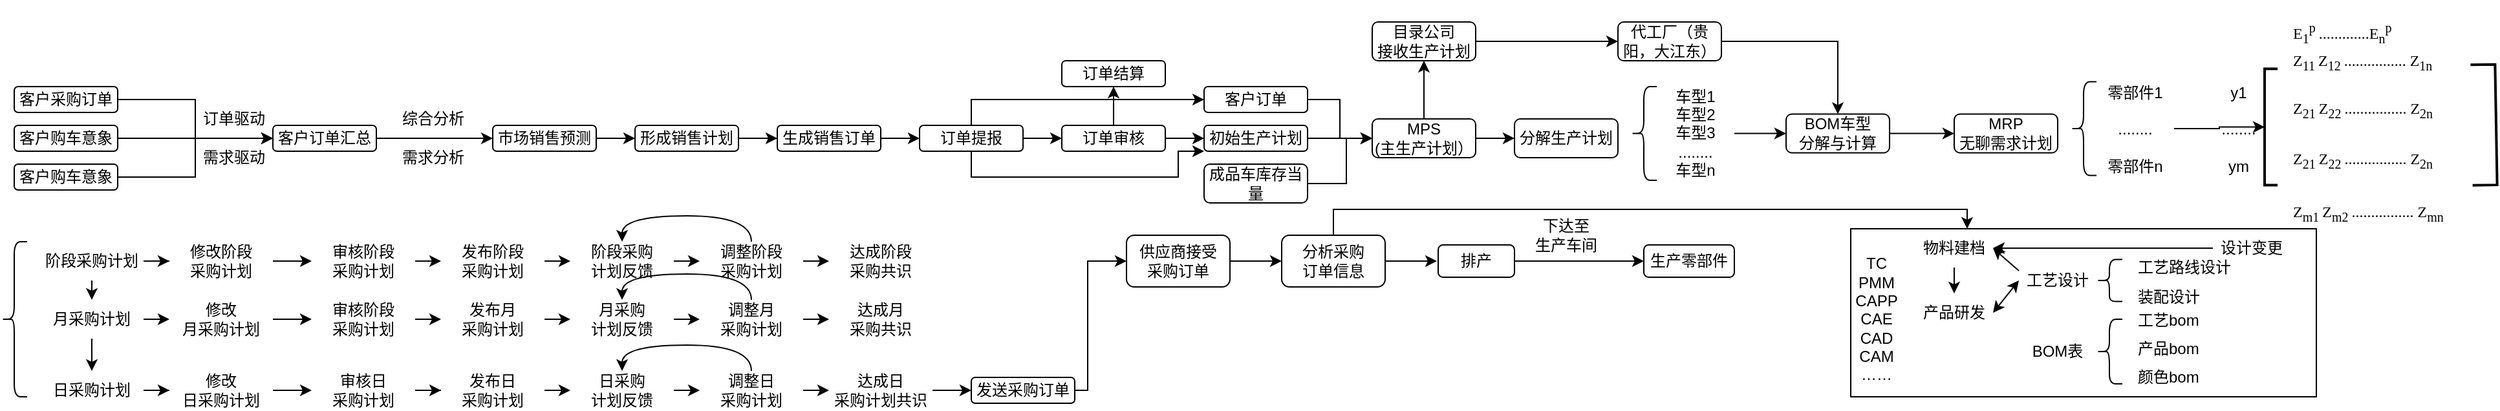 <mxfile version="20.8.3" type="github">
  <diagram id="C5RBs43oDa-KdzZeNtuy" name="Page-1">
    <mxGraphModel dx="898" dy="623" grid="1" gridSize="10" guides="1" tooltips="1" connect="1" arrows="1" fold="1" page="1" pageScale="1" pageWidth="827" pageHeight="1169" math="0" shadow="0">
      <root>
        <mxCell id="WIyWlLk6GJQsqaUBKTNV-0" />
        <mxCell id="WIyWlLk6GJQsqaUBKTNV-1" parent="WIyWlLk6GJQsqaUBKTNV-0" />
        <mxCell id="sxWZpPEsp6KU3jiY7LQL-4" style="edgeStyle=orthogonalEdgeStyle;rounded=0;orthogonalLoop=1;jettySize=auto;html=1;exitX=1;exitY=0.5;exitDx=0;exitDy=0;entryX=0;entryY=0.5;entryDx=0;entryDy=0;" parent="WIyWlLk6GJQsqaUBKTNV-1" source="WIyWlLk6GJQsqaUBKTNV-3" target="sxWZpPEsp6KU3jiY7LQL-2" edge="1">
          <mxGeometry relative="1" as="geometry" />
        </mxCell>
        <mxCell id="WIyWlLk6GJQsqaUBKTNV-3" value="客户采购订单" style="rounded=1;whiteSpace=wrap;html=1;fontSize=12;glass=0;strokeWidth=1;shadow=0;" parent="WIyWlLk6GJQsqaUBKTNV-1" vertex="1">
          <mxGeometry x="60" y="80" width="80" height="20" as="geometry" />
        </mxCell>
        <mxCell id="WIyWlLk6GJQsqaUBKTNV-4" value="Yes" style="rounded=0;html=1;jettySize=auto;orthogonalLoop=1;fontSize=11;endArrow=block;endFill=0;endSize=8;strokeWidth=1;shadow=0;labelBackgroundColor=none;edgeStyle=orthogonalEdgeStyle;" parent="WIyWlLk6GJQsqaUBKTNV-1" edge="1">
          <mxGeometry y="20" relative="1" as="geometry">
            <mxPoint as="offset" />
            <mxPoint x="220" y="250" as="sourcePoint" />
          </mxGeometry>
        </mxCell>
        <mxCell id="WIyWlLk6GJQsqaUBKTNV-5" value="No" style="edgeStyle=orthogonalEdgeStyle;rounded=0;html=1;jettySize=auto;orthogonalLoop=1;fontSize=11;endArrow=block;endFill=0;endSize=8;strokeWidth=1;shadow=0;labelBackgroundColor=none;" parent="WIyWlLk6GJQsqaUBKTNV-1" edge="1">
          <mxGeometry y="10" relative="1" as="geometry">
            <mxPoint as="offset" />
            <mxPoint x="270" y="210" as="sourcePoint" />
          </mxGeometry>
        </mxCell>
        <mxCell id="WIyWlLk6GJQsqaUBKTNV-8" value="No" style="rounded=0;html=1;jettySize=auto;orthogonalLoop=1;fontSize=11;endArrow=block;endFill=0;endSize=8;strokeWidth=1;shadow=0;labelBackgroundColor=none;edgeStyle=orthogonalEdgeStyle;" parent="WIyWlLk6GJQsqaUBKTNV-1" edge="1">
          <mxGeometry x="0.333" y="20" relative="1" as="geometry">
            <mxPoint as="offset" />
            <mxPoint x="220" y="370" as="sourcePoint" />
          </mxGeometry>
        </mxCell>
        <mxCell id="WIyWlLk6GJQsqaUBKTNV-9" value="Yes" style="edgeStyle=orthogonalEdgeStyle;rounded=0;html=1;jettySize=auto;orthogonalLoop=1;fontSize=11;endArrow=block;endFill=0;endSize=8;strokeWidth=1;shadow=0;labelBackgroundColor=none;" parent="WIyWlLk6GJQsqaUBKTNV-1" edge="1">
          <mxGeometry y="10" relative="1" as="geometry">
            <mxPoint as="offset" />
            <mxPoint x="320" y="330" as="targetPoint" />
          </mxGeometry>
        </mxCell>
        <mxCell id="sxWZpPEsp6KU3jiY7LQL-5" style="edgeStyle=orthogonalEdgeStyle;rounded=0;orthogonalLoop=1;jettySize=auto;html=1;exitX=1;exitY=0.5;exitDx=0;exitDy=0;entryX=1;entryY=1;entryDx=0;entryDy=0;" parent="WIyWlLk6GJQsqaUBKTNV-1" source="sxWZpPEsp6KU3jiY7LQL-0" target="sxWZpPEsp6KU3jiY7LQL-7" edge="1">
          <mxGeometry relative="1" as="geometry">
            <mxPoint x="230" y="120" as="targetPoint" />
            <Array as="points">
              <mxPoint x="200" y="120" />
              <mxPoint x="200" y="120" />
            </Array>
          </mxGeometry>
        </mxCell>
        <mxCell id="sxWZpPEsp6KU3jiY7LQL-0" value="客户购车意象" style="rounded=1;whiteSpace=wrap;html=1;fontSize=12;glass=0;strokeWidth=1;shadow=0;" parent="WIyWlLk6GJQsqaUBKTNV-1" vertex="1">
          <mxGeometry x="60" y="110" width="80" height="20" as="geometry" />
        </mxCell>
        <mxCell id="sxWZpPEsp6KU3jiY7LQL-6" style="edgeStyle=orthogonalEdgeStyle;rounded=0;orthogonalLoop=1;jettySize=auto;html=1;exitX=1;exitY=0.5;exitDx=0;exitDy=0;entryX=1;entryY=1;entryDx=0;entryDy=0;" parent="WIyWlLk6GJQsqaUBKTNV-1" source="sxWZpPEsp6KU3jiY7LQL-1" target="sxWZpPEsp6KU3jiY7LQL-7" edge="1">
          <mxGeometry relative="1" as="geometry">
            <mxPoint x="230" y="120" as="targetPoint" />
            <Array as="points">
              <mxPoint x="200" y="150" />
              <mxPoint x="200" y="120" />
            </Array>
          </mxGeometry>
        </mxCell>
        <mxCell id="sxWZpPEsp6KU3jiY7LQL-1" value="客户购车意象" style="rounded=1;whiteSpace=wrap;html=1;fontSize=12;glass=0;strokeWidth=1;shadow=0;" parent="WIyWlLk6GJQsqaUBKTNV-1" vertex="1">
          <mxGeometry x="60" y="140" width="80" height="20" as="geometry" />
        </mxCell>
        <mxCell id="sxWZpPEsp6KU3jiY7LQL-10" style="edgeStyle=orthogonalEdgeStyle;rounded=0;orthogonalLoop=1;jettySize=auto;html=1;exitX=1;exitY=0.5;exitDx=0;exitDy=0;entryX=0;entryY=0.5;entryDx=0;entryDy=0;" parent="WIyWlLk6GJQsqaUBKTNV-1" source="sxWZpPEsp6KU3jiY7LQL-2" target="sxWZpPEsp6KU3jiY7LQL-9" edge="1">
          <mxGeometry relative="1" as="geometry" />
        </mxCell>
        <mxCell id="sxWZpPEsp6KU3jiY7LQL-2" value="客户订单汇总" style="rounded=1;whiteSpace=wrap;html=1;fontSize=12;glass=0;strokeWidth=1;shadow=0;" parent="WIyWlLk6GJQsqaUBKTNV-1" vertex="1">
          <mxGeometry x="260" y="110" width="80" height="20" as="geometry" />
        </mxCell>
        <mxCell id="sxWZpPEsp6KU3jiY7LQL-7" value="订单驱动" style="text;html=1;strokeColor=none;fillColor=none;align=center;verticalAlign=middle;whiteSpace=wrap;rounded=0;" parent="WIyWlLk6GJQsqaUBKTNV-1" vertex="1">
          <mxGeometry x="200" y="90" width="60" height="30" as="geometry" />
        </mxCell>
        <mxCell id="sxWZpPEsp6KU3jiY7LQL-8" value="需求驱动" style="text;html=1;strokeColor=none;fillColor=none;align=center;verticalAlign=middle;whiteSpace=wrap;rounded=0;" parent="WIyWlLk6GJQsqaUBKTNV-1" vertex="1">
          <mxGeometry x="200" y="120" width="60" height="30" as="geometry" />
        </mxCell>
        <mxCell id="67DfNJz796cae_3MI913-1" value="" style="edgeStyle=orthogonalEdgeStyle;rounded=0;orthogonalLoop=1;jettySize=auto;html=1;entryX=0;entryY=0.5;entryDx=0;entryDy=0;" parent="WIyWlLk6GJQsqaUBKTNV-1" source="sxWZpPEsp6KU3jiY7LQL-9" target="67DfNJz796cae_3MI913-2" edge="1">
          <mxGeometry relative="1" as="geometry">
            <mxPoint x="550" y="120" as="targetPoint" />
          </mxGeometry>
        </mxCell>
        <mxCell id="sxWZpPEsp6KU3jiY7LQL-9" value="市场销售预测" style="rounded=1;whiteSpace=wrap;html=1;fontSize=12;glass=0;strokeWidth=1;shadow=0;" parent="WIyWlLk6GJQsqaUBKTNV-1" vertex="1">
          <mxGeometry x="430" y="110" width="80" height="20" as="geometry" />
        </mxCell>
        <mxCell id="sxWZpPEsp6KU3jiY7LQL-11" value="综合分析" style="text;html=1;strokeColor=none;fillColor=none;align=center;verticalAlign=middle;whiteSpace=wrap;rounded=0;" parent="WIyWlLk6GJQsqaUBKTNV-1" vertex="1">
          <mxGeometry x="354" y="90" width="60" height="30" as="geometry" />
        </mxCell>
        <mxCell id="sxWZpPEsp6KU3jiY7LQL-12" value="需求分析" style="text;html=1;strokeColor=none;fillColor=none;align=center;verticalAlign=middle;whiteSpace=wrap;rounded=0;" parent="WIyWlLk6GJQsqaUBKTNV-1" vertex="1">
          <mxGeometry x="354" y="120" width="60" height="30" as="geometry" />
        </mxCell>
        <mxCell id="67DfNJz796cae_3MI913-4" style="edgeStyle=orthogonalEdgeStyle;rounded=0;orthogonalLoop=1;jettySize=auto;html=1;exitX=1;exitY=0.5;exitDx=0;exitDy=0;entryX=0;entryY=0.5;entryDx=0;entryDy=0;" parent="WIyWlLk6GJQsqaUBKTNV-1" source="67DfNJz796cae_3MI913-2" target="67DfNJz796cae_3MI913-3" edge="1">
          <mxGeometry relative="1" as="geometry" />
        </mxCell>
        <mxCell id="67DfNJz796cae_3MI913-2" value="形成销售计划" style="rounded=1;whiteSpace=wrap;html=1;fontSize=12;glass=0;strokeWidth=1;shadow=0;" parent="WIyWlLk6GJQsqaUBKTNV-1" vertex="1">
          <mxGeometry x="540" y="110" width="80" height="20" as="geometry" />
        </mxCell>
        <mxCell id="67DfNJz796cae_3MI913-8" style="edgeStyle=orthogonalEdgeStyle;rounded=0;orthogonalLoop=1;jettySize=auto;html=1;exitX=1;exitY=0.5;exitDx=0;exitDy=0;entryX=0;entryY=0.5;entryDx=0;entryDy=0;" parent="WIyWlLk6GJQsqaUBKTNV-1" source="67DfNJz796cae_3MI913-3" target="67DfNJz796cae_3MI913-6" edge="1">
          <mxGeometry relative="1" as="geometry" />
        </mxCell>
        <mxCell id="67DfNJz796cae_3MI913-3" value="生成销售订单" style="rounded=1;whiteSpace=wrap;html=1;fontSize=12;glass=0;strokeWidth=1;shadow=0;" parent="WIyWlLk6GJQsqaUBKTNV-1" vertex="1">
          <mxGeometry x="650" y="110" width="80" height="20" as="geometry" />
        </mxCell>
        <mxCell id="67DfNJz796cae_3MI913-10" style="edgeStyle=orthogonalEdgeStyle;rounded=0;orthogonalLoop=1;jettySize=auto;html=1;exitX=1;exitY=0.5;exitDx=0;exitDy=0;entryX=0;entryY=0.5;entryDx=0;entryDy=0;" parent="WIyWlLk6GJQsqaUBKTNV-1" source="67DfNJz796cae_3MI913-6" target="67DfNJz796cae_3MI913-9" edge="1">
          <mxGeometry relative="1" as="geometry" />
        </mxCell>
        <mxCell id="67DfNJz796cae_3MI913-17" style="edgeStyle=orthogonalEdgeStyle;rounded=0;orthogonalLoop=1;jettySize=auto;html=1;exitX=0.5;exitY=0;exitDx=0;exitDy=0;entryX=0;entryY=0.5;entryDx=0;entryDy=0;" parent="WIyWlLk6GJQsqaUBKTNV-1" source="67DfNJz796cae_3MI913-6" target="67DfNJz796cae_3MI913-15" edge="1">
          <mxGeometry relative="1" as="geometry" />
        </mxCell>
        <mxCell id="67DfNJz796cae_3MI913-18" style="edgeStyle=orthogonalEdgeStyle;rounded=0;orthogonalLoop=1;jettySize=auto;html=1;exitX=0.5;exitY=1;exitDx=0;exitDy=0;entryX=0;entryY=1;entryDx=0;entryDy=0;" parent="WIyWlLk6GJQsqaUBKTNV-1" source="67DfNJz796cae_3MI913-6" target="67DfNJz796cae_3MI913-13" edge="1">
          <mxGeometry relative="1" as="geometry">
            <mxPoint x="970" y="130" as="targetPoint" />
            <Array as="points">
              <mxPoint x="800" y="150" />
              <mxPoint x="960" y="150" />
              <mxPoint x="960" y="130" />
            </Array>
          </mxGeometry>
        </mxCell>
        <mxCell id="67DfNJz796cae_3MI913-6" value="订单提报" style="rounded=1;whiteSpace=wrap;html=1;fontSize=12;glass=0;strokeWidth=1;shadow=0;" parent="WIyWlLk6GJQsqaUBKTNV-1" vertex="1">
          <mxGeometry x="760" y="110" width="80" height="20" as="geometry" />
        </mxCell>
        <mxCell id="67DfNJz796cae_3MI913-12" style="edgeStyle=orthogonalEdgeStyle;rounded=0;orthogonalLoop=1;jettySize=auto;html=1;exitX=0.5;exitY=0;exitDx=0;exitDy=0;entryX=0.5;entryY=1;entryDx=0;entryDy=0;" parent="WIyWlLk6GJQsqaUBKTNV-1" source="67DfNJz796cae_3MI913-9" target="67DfNJz796cae_3MI913-11" edge="1">
          <mxGeometry relative="1" as="geometry" />
        </mxCell>
        <mxCell id="67DfNJz796cae_3MI913-14" style="edgeStyle=orthogonalEdgeStyle;rounded=0;orthogonalLoop=1;jettySize=auto;html=1;exitX=1;exitY=0.5;exitDx=0;exitDy=0;entryX=0;entryY=0.5;entryDx=0;entryDy=0;" parent="WIyWlLk6GJQsqaUBKTNV-1" source="67DfNJz796cae_3MI913-9" target="67DfNJz796cae_3MI913-13" edge="1">
          <mxGeometry relative="1" as="geometry" />
        </mxCell>
        <mxCell id="67DfNJz796cae_3MI913-9" value="订单审核" style="rounded=1;whiteSpace=wrap;html=1;fontSize=12;glass=0;strokeWidth=1;shadow=0;" parent="WIyWlLk6GJQsqaUBKTNV-1" vertex="1">
          <mxGeometry x="870" y="110" width="80" height="20" as="geometry" />
        </mxCell>
        <mxCell id="67DfNJz796cae_3MI913-11" value="订单结算" style="rounded=1;whiteSpace=wrap;html=1;fontSize=12;glass=0;strokeWidth=1;shadow=0;" parent="WIyWlLk6GJQsqaUBKTNV-1" vertex="1">
          <mxGeometry x="870" y="60" width="80" height="20" as="geometry" />
        </mxCell>
        <mxCell id="67DfNJz796cae_3MI913-22" style="edgeStyle=orthogonalEdgeStyle;rounded=0;orthogonalLoop=1;jettySize=auto;html=1;exitX=1;exitY=0.5;exitDx=0;exitDy=0;" parent="WIyWlLk6GJQsqaUBKTNV-1" source="67DfNJz796cae_3MI913-13" edge="1">
          <mxGeometry relative="1" as="geometry">
            <mxPoint x="1110" y="120" as="targetPoint" />
          </mxGeometry>
        </mxCell>
        <mxCell id="67DfNJz796cae_3MI913-13" value="初始生产计划" style="rounded=1;whiteSpace=wrap;html=1;fontSize=12;glass=0;strokeWidth=1;shadow=0;" parent="WIyWlLk6GJQsqaUBKTNV-1" vertex="1">
          <mxGeometry x="980" y="110" width="80" height="20" as="geometry" />
        </mxCell>
        <mxCell id="67DfNJz796cae_3MI913-21" style="edgeStyle=orthogonalEdgeStyle;rounded=0;orthogonalLoop=1;jettySize=auto;html=1;exitX=1;exitY=0.5;exitDx=0;exitDy=0;entryX=0;entryY=0.5;entryDx=0;entryDy=0;" parent="WIyWlLk6GJQsqaUBKTNV-1" source="67DfNJz796cae_3MI913-15" target="67DfNJz796cae_3MI913-20" edge="1">
          <mxGeometry relative="1" as="geometry" />
        </mxCell>
        <mxCell id="67DfNJz796cae_3MI913-15" value="客户订单" style="rounded=1;whiteSpace=wrap;html=1;fontSize=12;glass=0;strokeWidth=1;shadow=0;" parent="WIyWlLk6GJQsqaUBKTNV-1" vertex="1">
          <mxGeometry x="980" y="80" width="80" height="20" as="geometry" />
        </mxCell>
        <mxCell id="67DfNJz796cae_3MI913-23" style="edgeStyle=orthogonalEdgeStyle;rounded=0;orthogonalLoop=1;jettySize=auto;html=1;exitX=1;exitY=0.5;exitDx=0;exitDy=0;" parent="WIyWlLk6GJQsqaUBKTNV-1" source="67DfNJz796cae_3MI913-16" edge="1">
          <mxGeometry relative="1" as="geometry">
            <mxPoint x="1110" y="120" as="targetPoint" />
            <Array as="points">
              <mxPoint x="1090" y="155" />
              <mxPoint x="1090" y="120" />
            </Array>
          </mxGeometry>
        </mxCell>
        <mxCell id="67DfNJz796cae_3MI913-16" value="成品车库存当量" style="rounded=1;whiteSpace=wrap;html=1;fontSize=12;glass=0;strokeWidth=1;shadow=0;" parent="WIyWlLk6GJQsqaUBKTNV-1" vertex="1">
          <mxGeometry x="980" y="140" width="80" height="30" as="geometry" />
        </mxCell>
        <mxCell id="67DfNJz796cae_3MI913-25" style="edgeStyle=orthogonalEdgeStyle;rounded=0;orthogonalLoop=1;jettySize=auto;html=1;exitX=0.5;exitY=0;exitDx=0;exitDy=0;entryX=0.5;entryY=1;entryDx=0;entryDy=0;" parent="WIyWlLk6GJQsqaUBKTNV-1" source="67DfNJz796cae_3MI913-20" target="67DfNJz796cae_3MI913-24" edge="1">
          <mxGeometry relative="1" as="geometry" />
        </mxCell>
        <mxCell id="67DfNJz796cae_3MI913-29" style="edgeStyle=orthogonalEdgeStyle;rounded=0;orthogonalLoop=1;jettySize=auto;html=1;exitX=1;exitY=0.5;exitDx=0;exitDy=0;entryX=0;entryY=0.5;entryDx=0;entryDy=0;" parent="WIyWlLk6GJQsqaUBKTNV-1" source="67DfNJz796cae_3MI913-20" target="67DfNJz796cae_3MI913-28" edge="1">
          <mxGeometry relative="1" as="geometry" />
        </mxCell>
        <mxCell id="67DfNJz796cae_3MI913-20" value="MPS&lt;br&gt;(主生产计划）" style="rounded=1;whiteSpace=wrap;html=1;fontSize=12;glass=0;strokeWidth=1;shadow=0;" parent="WIyWlLk6GJQsqaUBKTNV-1" vertex="1">
          <mxGeometry x="1110" y="105" width="80" height="30" as="geometry" />
        </mxCell>
        <mxCell id="67DfNJz796cae_3MI913-27" style="edgeStyle=orthogonalEdgeStyle;rounded=0;orthogonalLoop=1;jettySize=auto;html=1;exitX=1;exitY=0.5;exitDx=0;exitDy=0;entryX=0;entryY=0.5;entryDx=0;entryDy=0;" parent="WIyWlLk6GJQsqaUBKTNV-1" source="67DfNJz796cae_3MI913-24" target="67DfNJz796cae_3MI913-26" edge="1">
          <mxGeometry relative="1" as="geometry" />
        </mxCell>
        <mxCell id="67DfNJz796cae_3MI913-24" value="目录公司&lt;br&gt;接收生产计划" style="rounded=1;whiteSpace=wrap;html=1;fontSize=12;glass=0;strokeWidth=1;shadow=0;" parent="WIyWlLk6GJQsqaUBKTNV-1" vertex="1">
          <mxGeometry x="1110" y="30" width="80" height="30" as="geometry" />
        </mxCell>
        <mxCell id="67DfNJz796cae_3MI913-34" style="edgeStyle=orthogonalEdgeStyle;rounded=0;orthogonalLoop=1;jettySize=auto;html=1;exitX=1;exitY=0.5;exitDx=0;exitDy=0;entryX=0.5;entryY=0;entryDx=0;entryDy=0;" parent="WIyWlLk6GJQsqaUBKTNV-1" source="67DfNJz796cae_3MI913-26" target="67DfNJz796cae_3MI913-33" edge="1">
          <mxGeometry relative="1" as="geometry" />
        </mxCell>
        <mxCell id="67DfNJz796cae_3MI913-26" value="代工厂（贵阳，大江东）" style="rounded=1;whiteSpace=wrap;html=1;fontSize=12;glass=0;strokeWidth=1;shadow=0;" parent="WIyWlLk6GJQsqaUBKTNV-1" vertex="1">
          <mxGeometry x="1300" y="30" width="80" height="30" as="geometry" />
        </mxCell>
        <mxCell id="67DfNJz796cae_3MI913-28" value="分解生产计划" style="rounded=1;whiteSpace=wrap;html=1;fontSize=12;glass=0;strokeWidth=1;shadow=0;" parent="WIyWlLk6GJQsqaUBKTNV-1" vertex="1">
          <mxGeometry x="1220" y="105" width="80" height="30" as="geometry" />
        </mxCell>
        <mxCell id="67DfNJz796cae_3MI913-31" value="" style="shape=curlyBracket;whiteSpace=wrap;html=1;rounded=1;labelPosition=left;verticalLabelPosition=middle;align=right;verticalAlign=middle;size=0.5;" parent="WIyWlLk6GJQsqaUBKTNV-1" vertex="1">
          <mxGeometry x="1310" y="80" width="20" height="72.5" as="geometry" />
        </mxCell>
        <mxCell id="67DfNJz796cae_3MI913-37" style="edgeStyle=orthogonalEdgeStyle;rounded=0;orthogonalLoop=1;jettySize=auto;html=1;exitX=1;exitY=0.5;exitDx=0;exitDy=0;entryX=0;entryY=0.5;entryDx=0;entryDy=0;" parent="WIyWlLk6GJQsqaUBKTNV-1" source="67DfNJz796cae_3MI913-32" target="67DfNJz796cae_3MI913-33" edge="1">
          <mxGeometry relative="1" as="geometry" />
        </mxCell>
        <mxCell id="67DfNJz796cae_3MI913-32" value="车型1&lt;br&gt;车型2&lt;br&gt;车型3&lt;br&gt;........&lt;br&gt;车型n" style="text;html=1;strokeColor=none;fillColor=none;align=center;verticalAlign=middle;whiteSpace=wrap;rounded=0;" parent="WIyWlLk6GJQsqaUBKTNV-1" vertex="1">
          <mxGeometry x="1330" y="76.25" width="60" height="80" as="geometry" />
        </mxCell>
        <mxCell id="67DfNJz796cae_3MI913-40" style="edgeStyle=orthogonalEdgeStyle;rounded=0;orthogonalLoop=1;jettySize=auto;html=1;exitX=1;exitY=0.5;exitDx=0;exitDy=0;entryX=0;entryY=0.5;entryDx=0;entryDy=0;" parent="WIyWlLk6GJQsqaUBKTNV-1" source="67DfNJz796cae_3MI913-33" target="67DfNJz796cae_3MI913-39" edge="1">
          <mxGeometry relative="1" as="geometry" />
        </mxCell>
        <mxCell id="67DfNJz796cae_3MI913-33" value="BOM车型&lt;br&gt;分解与计算" style="rounded=1;whiteSpace=wrap;html=1;fontSize=12;glass=0;strokeWidth=1;shadow=0;" parent="WIyWlLk6GJQsqaUBKTNV-1" vertex="1">
          <mxGeometry x="1430" y="101.25" width="80" height="30" as="geometry" />
        </mxCell>
        <mxCell id="67DfNJz796cae_3MI913-39" value="MRP&lt;br&gt;无聊需求计划" style="rounded=1;whiteSpace=wrap;html=1;fontSize=12;glass=0;strokeWidth=1;shadow=0;" parent="WIyWlLk6GJQsqaUBKTNV-1" vertex="1">
          <mxGeometry x="1560" y="101.25" width="80" height="30" as="geometry" />
        </mxCell>
        <mxCell id="67DfNJz796cae_3MI913-41" value="" style="shape=curlyBracket;whiteSpace=wrap;html=1;rounded=1;labelPosition=left;verticalLabelPosition=middle;align=right;verticalAlign=middle;size=0.5;" parent="WIyWlLk6GJQsqaUBKTNV-1" vertex="1">
          <mxGeometry x="1650" y="76.25" width="20" height="72.5" as="geometry" />
        </mxCell>
        <mxCell id="67DfNJz796cae_3MI913-44" style="edgeStyle=orthogonalEdgeStyle;rounded=0;orthogonalLoop=1;jettySize=auto;html=1;exitX=1;exitY=0.5;exitDx=0;exitDy=0;entryX=0;entryY=0.5;entryDx=0;entryDy=0;entryPerimeter=0;" parent="WIyWlLk6GJQsqaUBKTNV-1" source="67DfNJz796cae_3MI913-42" target="67DfNJz796cae_3MI913-43" edge="1">
          <mxGeometry relative="1" as="geometry" />
        </mxCell>
        <mxCell id="67DfNJz796cae_3MI913-42" value="零部件1&lt;br&gt;&lt;br&gt;........&lt;br&gt;&lt;br&gt;零部件n" style="text;html=1;strokeColor=none;fillColor=none;align=center;verticalAlign=middle;whiteSpace=wrap;rounded=0;" parent="WIyWlLk6GJQsqaUBKTNV-1" vertex="1">
          <mxGeometry x="1670" y="72.5" width="60" height="80" as="geometry" />
        </mxCell>
        <mxCell id="67DfNJz796cae_3MI913-43" value="" style="strokeWidth=2;html=1;shape=mxgraph.flowchart.annotation_1;align=left;pointerEvents=1;" parent="WIyWlLk6GJQsqaUBKTNV-1" vertex="1">
          <mxGeometry x="1800" y="66.25" width="10" height="90" as="geometry" />
        </mxCell>
        <mxCell id="67DfNJz796cae_3MI913-45" value="y1&lt;br&gt;&lt;br&gt;........&lt;br&gt;&lt;br&gt;ym" style="text;html=1;strokeColor=none;fillColor=none;align=center;verticalAlign=middle;whiteSpace=wrap;rounded=0;" parent="WIyWlLk6GJQsqaUBKTNV-1" vertex="1">
          <mxGeometry x="1750" y="72.5" width="60" height="80" as="geometry" />
        </mxCell>
        <mxCell id="67DfNJz796cae_3MI913-46" value="&lt;p style=&quot;margin: 0cm; font-family: DengXian;&quot; class=&quot;MsoNormal&quot;&gt;&lt;font style=&quot;font-size: 12px;&quot;&gt;&lt;span style=&quot;&quot; lang=&quot;EN-US&quot;&gt;E&lt;sub&gt;1&lt;/sub&gt;&lt;/span&gt;&lt;span style=&quot;&quot; lang=&quot;EN-US&quot;&gt;&lt;sup&gt;p &lt;/sup&gt;.............E&lt;sub&gt;n&lt;/sub&gt;&lt;sup&gt;p&lt;/sup&gt;&lt;/span&gt;&lt;/font&gt;&lt;span style=&quot;font-size: 12pt; font-size: 12pt;&quot; lang=&quot;EN-US&quot;&gt;&lt;/span&gt;&lt;/p&gt;" style="text;html=1;strokeColor=none;fillColor=none;align=left;verticalAlign=middle;whiteSpace=wrap;rounded=0;" parent="WIyWlLk6GJQsqaUBKTNV-1" vertex="1">
          <mxGeometry x="1820" y="13" width="90" height="50" as="geometry" />
        </mxCell>
        <mxCell id="67DfNJz796cae_3MI913-47" value="&lt;p style=&quot;margin: 0cm; font-family: DengXian;&quot; class=&quot;MsoNormal&quot;&gt;&lt;font style=&quot;font-size: 12px;&quot;&gt;&lt;span style=&quot;&quot; lang=&quot;EN-US&quot;&gt;Z&lt;sub&gt;11&lt;/sub&gt;&lt;/span&gt;&lt;span style=&quot;&quot; lang=&quot;EN-US&quot;&gt;&lt;sup&gt;&amp;nbsp;&lt;/sup&gt;&lt;/span&gt;&lt;/font&gt;&lt;span style=&quot;background-color: initial;&quot;&gt;Z&lt;sub&gt;12 &lt;/sub&gt;................ Z&lt;sub&gt;1n&lt;/sub&gt;&lt;/span&gt;&lt;/p&gt;&lt;p style=&quot;margin: 0cm; font-family: DengXian;&quot; class=&quot;MsoNormal&quot;&gt;&lt;span style=&quot;background-color: initial;&quot;&gt;&lt;sub&gt;&lt;br&gt;&lt;/sub&gt;&lt;/span&gt;&lt;/p&gt;&lt;p style=&quot;margin: 0cm; font-family: DengXian;&quot; class=&quot;MsoNormal&quot;&gt;&lt;font style=&quot;border-color: var(--border-color);&quot;&gt;&lt;span style=&quot;border-color: var(--border-color);&quot; lang=&quot;EN-US&quot;&gt;Z&lt;sub style=&quot;border-color: var(--border-color);&quot;&gt;21&lt;/sub&gt;&lt;/span&gt;&lt;span style=&quot;border-color: var(--border-color);&quot; lang=&quot;EN-US&quot;&gt;&lt;sup style=&quot;border-color: var(--border-color);&quot;&gt;&amp;nbsp;&lt;/sup&gt;&lt;/span&gt;&lt;/font&gt;&lt;span style=&quot;border-color: var(--border-color); background-color: initial;&quot;&gt;Z&lt;sub style=&quot;border-color: var(--border-color);&quot;&gt;22&amp;nbsp;&lt;/sub&gt;................ Z&lt;sub style=&quot;border-color: var(--border-color);&quot;&gt;2n&lt;/sub&gt;&lt;/span&gt;&lt;/p&gt;&lt;p style=&quot;margin: 0cm; font-family: DengXian;&quot; class=&quot;MsoNormal&quot;&gt;&lt;span style=&quot;border-color: var(--border-color); background-color: initial;&quot;&gt;&lt;sub style=&quot;border-color: var(--border-color);&quot;&gt;&lt;br&gt;&lt;/sub&gt;&lt;/span&gt;&lt;/p&gt;&lt;p style=&quot;margin: 0cm; font-family: DengXian;&quot; class=&quot;MsoNormal&quot;&gt;&lt;span style=&quot;border-color: var(--border-color); background-color: initial;&quot;&gt;&lt;sub style=&quot;border-color: var(--border-color);&quot;&gt;&lt;font style=&quot;border-color: var(--border-color); font-size: 12px;&quot;&gt;&lt;span style=&quot;border-color: var(--border-color);&quot; lang=&quot;EN-US&quot;&gt;Z&lt;sub style=&quot;border-color: var(--border-color);&quot;&gt;21&lt;/sub&gt;&lt;/span&gt;&lt;span style=&quot;border-color: var(--border-color);&quot; lang=&quot;EN-US&quot;&gt;&lt;sup style=&quot;border-color: var(--border-color);&quot;&gt;&amp;nbsp;&lt;/sup&gt;&lt;/span&gt;&lt;/font&gt;&lt;span style=&quot;border-color: var(--border-color); font-size: 12px; background-color: initial;&quot;&gt;Z&lt;sub style=&quot;border-color: var(--border-color);&quot;&gt;22&amp;nbsp;&lt;/sub&gt;................ Z&lt;sub style=&quot;border-color: var(--border-color);&quot;&gt;2n&lt;/sub&gt;&lt;/span&gt;&lt;br&gt;&lt;/sub&gt;&lt;/span&gt;&lt;/p&gt;&lt;p style=&quot;margin: 0cm; font-family: DengXian;&quot; class=&quot;MsoNormal&quot;&gt;&lt;span style=&quot;border-color: var(--border-color); background-color: initial;&quot;&gt;&lt;sub style=&quot;border-color: var(--border-color);&quot;&gt;&lt;span style=&quot;border-color: var(--border-color); font-size: 12px; background-color: initial;&quot;&gt;&lt;sub style=&quot;border-color: var(--border-color);&quot;&gt;&lt;br&gt;&lt;/sub&gt;&lt;/span&gt;&lt;/sub&gt;&lt;/span&gt;&lt;/p&gt;&lt;p style=&quot;margin: 0cm; font-family: DengXian;&quot; class=&quot;MsoNormal&quot;&gt;&lt;span style=&quot;border-color: var(--border-color); background-color: initial;&quot;&gt;&lt;span style=&quot;border-color: var(--border-color);&quot;&gt;&lt;span style=&quot;border-color: var(--border-color); font-size: 12px; background-color: initial;&quot;&gt;&lt;span style=&quot;border-color: var(--border-color);&quot;&gt;&lt;/span&gt;&lt;/span&gt;&lt;/span&gt;&lt;/span&gt;&lt;/p&gt;&lt;p style=&quot;border-color: var(--border-color); margin: 0cm; font-family: DengXian;&quot; class=&quot;MsoNormal&quot;&gt;&lt;span style=&quot;border-color: var(--border-color); background-color: initial;&quot;&gt;&lt;sub style=&quot;border-color: var(--border-color);&quot;&gt;&lt;font style=&quot;border-color: var(--border-color); font-size: 12px;&quot;&gt;&lt;span style=&quot;border-color: var(--border-color);&quot; lang=&quot;EN-US&quot;&gt;Z&lt;sub style=&quot;border-color: var(--border-color);&quot;&gt;m1&lt;/sub&gt;&lt;/span&gt;&lt;span style=&quot;border-color: var(--border-color);&quot; lang=&quot;EN-US&quot;&gt;&lt;sup style=&quot;border-color: var(--border-color);&quot;&gt;&amp;nbsp;&lt;/sup&gt;&lt;/span&gt;&lt;/font&gt;&lt;span style=&quot;border-color: var(--border-color); font-size: 12px; background-color: initial;&quot;&gt;Z&lt;sub style=&quot;border-color: var(--border-color);&quot;&gt;m2&amp;nbsp;&lt;/sub&gt;................ Z&lt;sub style=&quot;border-color: var(--border-color);&quot;&gt;mn&lt;/sub&gt;&lt;/span&gt;&lt;/sub&gt;&lt;/span&gt;&lt;/p&gt;" style="text;html=1;strokeColor=none;fillColor=none;align=left;verticalAlign=middle;whiteSpace=wrap;rounded=0;" parent="WIyWlLk6GJQsqaUBKTNV-1" vertex="1">
          <mxGeometry x="1820" y="76.25" width="150" height="83.75" as="geometry" />
        </mxCell>
        <mxCell id="njYk10X9vC9XWmvO97f1-0" value="" style="strokeWidth=2;html=1;shape=mxgraph.flowchart.annotation_1;align=left;pointerEvents=1;rotation=-181;" parent="WIyWlLk6GJQsqaUBKTNV-1" vertex="1">
          <mxGeometry x="1960" y="63" width="19" height="93.25" as="geometry" />
        </mxCell>
        <mxCell id="njYk10X9vC9XWmvO97f1-2" value="" style="shape=curlyBracket;whiteSpace=wrap;html=1;rounded=1;labelPosition=left;verticalLabelPosition=middle;align=right;verticalAlign=middle;" parent="WIyWlLk6GJQsqaUBKTNV-1" vertex="1">
          <mxGeometry x="50" y="200" width="20" height="120" as="geometry" />
        </mxCell>
        <mxCell id="w2PkJwAq_LyLqTt0G6Ef-6" style="edgeStyle=orthogonalEdgeStyle;rounded=0;orthogonalLoop=1;jettySize=auto;html=1;exitX=0.5;exitY=1;exitDx=0;exitDy=0;entryX=0.5;entryY=0;entryDx=0;entryDy=0;" parent="WIyWlLk6GJQsqaUBKTNV-1" source="w2PkJwAq_LyLqTt0G6Ef-0" target="w2PkJwAq_LyLqTt0G6Ef-1" edge="1">
          <mxGeometry relative="1" as="geometry" />
        </mxCell>
        <mxCell id="w2PkJwAq_LyLqTt0G6Ef-20" style="edgeStyle=orthogonalEdgeStyle;rounded=0;orthogonalLoop=1;jettySize=auto;html=1;exitX=1;exitY=0.5;exitDx=0;exitDy=0;" parent="WIyWlLk6GJQsqaUBKTNV-1" source="w2PkJwAq_LyLqTt0G6Ef-0" target="w2PkJwAq_LyLqTt0G6Ef-3" edge="1">
          <mxGeometry relative="1" as="geometry" />
        </mxCell>
        <mxCell id="w2PkJwAq_LyLqTt0G6Ef-0" value="阶段采购计划" style="text;html=1;strokeColor=none;fillColor=none;align=center;verticalAlign=middle;whiteSpace=wrap;rounded=0;" parent="WIyWlLk6GJQsqaUBKTNV-1" vertex="1">
          <mxGeometry x="80" y="200" width="80" height="30" as="geometry" />
        </mxCell>
        <mxCell id="w2PkJwAq_LyLqTt0G6Ef-7" style="edgeStyle=orthogonalEdgeStyle;rounded=0;orthogonalLoop=1;jettySize=auto;html=1;exitX=0.5;exitY=1;exitDx=0;exitDy=0;" parent="WIyWlLk6GJQsqaUBKTNV-1" source="w2PkJwAq_LyLqTt0G6Ef-1" target="w2PkJwAq_LyLqTt0G6Ef-2" edge="1">
          <mxGeometry relative="1" as="geometry" />
        </mxCell>
        <mxCell id="w2PkJwAq_LyLqTt0G6Ef-32" style="edgeStyle=orthogonalEdgeStyle;rounded=0;orthogonalLoop=1;jettySize=auto;html=1;exitX=1;exitY=0.5;exitDx=0;exitDy=0;entryX=0;entryY=0.5;entryDx=0;entryDy=0;strokeColor=default;" parent="WIyWlLk6GJQsqaUBKTNV-1" source="w2PkJwAq_LyLqTt0G6Ef-1" target="w2PkJwAq_LyLqTt0G6Ef-4" edge="1">
          <mxGeometry relative="1" as="geometry" />
        </mxCell>
        <mxCell id="w2PkJwAq_LyLqTt0G6Ef-1" value="月采购计划" style="text;html=1;strokeColor=none;fillColor=none;align=center;verticalAlign=middle;whiteSpace=wrap;rounded=0;" parent="WIyWlLk6GJQsqaUBKTNV-1" vertex="1">
          <mxGeometry x="80" y="245" width="80" height="30" as="geometry" />
        </mxCell>
        <mxCell id="w2PkJwAq_LyLqTt0G6Ef-28" style="edgeStyle=orthogonalEdgeStyle;orthogonalLoop=1;jettySize=auto;html=1;exitX=1;exitY=0.5;exitDx=0;exitDy=0;strokeColor=default;rounded=0;" parent="WIyWlLk6GJQsqaUBKTNV-1" source="w2PkJwAq_LyLqTt0G6Ef-2" target="w2PkJwAq_LyLqTt0G6Ef-5" edge="1">
          <mxGeometry relative="1" as="geometry" />
        </mxCell>
        <mxCell id="w2PkJwAq_LyLqTt0G6Ef-2" value="日采购计划" style="text;html=1;strokeColor=none;fillColor=none;align=center;verticalAlign=middle;whiteSpace=wrap;rounded=0;" parent="WIyWlLk6GJQsqaUBKTNV-1" vertex="1">
          <mxGeometry x="80" y="300" width="80" height="30" as="geometry" />
        </mxCell>
        <mxCell id="w2PkJwAq_LyLqTt0G6Ef-21" style="edgeStyle=orthogonalEdgeStyle;rounded=0;orthogonalLoop=1;jettySize=auto;html=1;exitX=1;exitY=0.5;exitDx=0;exitDy=0;" parent="WIyWlLk6GJQsqaUBKTNV-1" source="w2PkJwAq_LyLqTt0G6Ef-3" target="w2PkJwAq_LyLqTt0G6Ef-8" edge="1">
          <mxGeometry relative="1" as="geometry" />
        </mxCell>
        <mxCell id="w2PkJwAq_LyLqTt0G6Ef-3" value="修改阶段&lt;br&gt;采购计划" style="text;html=1;strokeColor=none;fillColor=none;align=center;verticalAlign=middle;whiteSpace=wrap;rounded=0;" parent="WIyWlLk6GJQsqaUBKTNV-1" vertex="1">
          <mxGeometry x="180" y="200" width="80" height="30" as="geometry" />
        </mxCell>
        <mxCell id="w2PkJwAq_LyLqTt0G6Ef-33" style="edgeStyle=orthogonalEdgeStyle;rounded=0;orthogonalLoop=1;jettySize=auto;html=1;exitX=1;exitY=0.5;exitDx=0;exitDy=0;strokeColor=default;" parent="WIyWlLk6GJQsqaUBKTNV-1" source="w2PkJwAq_LyLqTt0G6Ef-4" target="w2PkJwAq_LyLqTt0G6Ef-9" edge="1">
          <mxGeometry relative="1" as="geometry" />
        </mxCell>
        <mxCell id="w2PkJwAq_LyLqTt0G6Ef-4" value="修改&lt;br&gt;月采购计划" style="text;html=1;strokeColor=none;fillColor=none;align=center;verticalAlign=middle;whiteSpace=wrap;rounded=0;" parent="WIyWlLk6GJQsqaUBKTNV-1" vertex="1">
          <mxGeometry x="180" y="245" width="80" height="30" as="geometry" />
        </mxCell>
        <mxCell id="w2PkJwAq_LyLqTt0G6Ef-29" style="edgeStyle=orthogonalEdgeStyle;rounded=0;orthogonalLoop=1;jettySize=auto;html=1;exitX=1;exitY=0.5;exitDx=0;exitDy=0;strokeColor=default;" parent="WIyWlLk6GJQsqaUBKTNV-1" source="w2PkJwAq_LyLqTt0G6Ef-5" target="w2PkJwAq_LyLqTt0G6Ef-10" edge="1">
          <mxGeometry relative="1" as="geometry" />
        </mxCell>
        <mxCell id="w2PkJwAq_LyLqTt0G6Ef-5" value="修改&lt;br&gt;日采购计划" style="text;html=1;strokeColor=none;fillColor=none;align=center;verticalAlign=middle;whiteSpace=wrap;rounded=0;" parent="WIyWlLk6GJQsqaUBKTNV-1" vertex="1">
          <mxGeometry x="180" y="300" width="80" height="30" as="geometry" />
        </mxCell>
        <mxCell id="w2PkJwAq_LyLqTt0G6Ef-22" style="edgeStyle=orthogonalEdgeStyle;rounded=0;orthogonalLoop=1;jettySize=auto;html=1;exitX=1;exitY=0.5;exitDx=0;exitDy=0;entryX=0;entryY=0.5;entryDx=0;entryDy=0;" parent="WIyWlLk6GJQsqaUBKTNV-1" source="w2PkJwAq_LyLqTt0G6Ef-8" target="w2PkJwAq_LyLqTt0G6Ef-11" edge="1">
          <mxGeometry relative="1" as="geometry" />
        </mxCell>
        <mxCell id="w2PkJwAq_LyLqTt0G6Ef-8" value="审核阶段&lt;br&gt;采购计划" style="text;html=1;strokeColor=none;fillColor=none;align=center;verticalAlign=middle;whiteSpace=wrap;rounded=0;" parent="WIyWlLk6GJQsqaUBKTNV-1" vertex="1">
          <mxGeometry x="290" y="200" width="80" height="30" as="geometry" />
        </mxCell>
        <mxCell id="w2PkJwAq_LyLqTt0G6Ef-34" style="edgeStyle=orthogonalEdgeStyle;rounded=0;orthogonalLoop=1;jettySize=auto;html=1;exitX=1;exitY=0.5;exitDx=0;exitDy=0;entryX=0;entryY=0.5;entryDx=0;entryDy=0;strokeColor=default;" parent="WIyWlLk6GJQsqaUBKTNV-1" source="w2PkJwAq_LyLqTt0G6Ef-9" target="w2PkJwAq_LyLqTt0G6Ef-12" edge="1">
          <mxGeometry relative="1" as="geometry" />
        </mxCell>
        <mxCell id="w2PkJwAq_LyLqTt0G6Ef-9" value="审核阶段&lt;br&gt;采购计划" style="text;html=1;strokeColor=none;fillColor=none;align=center;verticalAlign=middle;whiteSpace=wrap;rounded=0;" parent="WIyWlLk6GJQsqaUBKTNV-1" vertex="1">
          <mxGeometry x="290" y="245" width="80" height="30" as="geometry" />
        </mxCell>
        <mxCell id="w2PkJwAq_LyLqTt0G6Ef-30" style="edgeStyle=orthogonalEdgeStyle;rounded=0;orthogonalLoop=1;jettySize=auto;html=1;exitX=1;exitY=0.5;exitDx=0;exitDy=0;strokeColor=default;" parent="WIyWlLk6GJQsqaUBKTNV-1" source="w2PkJwAq_LyLqTt0G6Ef-10" target="w2PkJwAq_LyLqTt0G6Ef-13" edge="1">
          <mxGeometry relative="1" as="geometry" />
        </mxCell>
        <mxCell id="w2PkJwAq_LyLqTt0G6Ef-10" value="审核日&lt;br&gt;采购计划" style="text;html=1;strokeColor=none;fillColor=none;align=center;verticalAlign=middle;whiteSpace=wrap;rounded=0;" parent="WIyWlLk6GJQsqaUBKTNV-1" vertex="1">
          <mxGeometry x="290" y="300" width="80" height="30" as="geometry" />
        </mxCell>
        <mxCell id="w2PkJwAq_LyLqTt0G6Ef-23" style="edgeStyle=orthogonalEdgeStyle;rounded=0;orthogonalLoop=1;jettySize=auto;html=1;exitX=1;exitY=0.5;exitDx=0;exitDy=0;entryX=0;entryY=0.5;entryDx=0;entryDy=0;" parent="WIyWlLk6GJQsqaUBKTNV-1" source="w2PkJwAq_LyLqTt0G6Ef-11" target="w2PkJwAq_LyLqTt0G6Ef-14" edge="1">
          <mxGeometry relative="1" as="geometry" />
        </mxCell>
        <mxCell id="w2PkJwAq_LyLqTt0G6Ef-11" value="发布阶段&lt;br&gt;采购计划" style="text;html=1;strokeColor=none;fillColor=none;align=center;verticalAlign=middle;whiteSpace=wrap;rounded=0;" parent="WIyWlLk6GJQsqaUBKTNV-1" vertex="1">
          <mxGeometry x="390" y="200" width="80" height="30" as="geometry" />
        </mxCell>
        <mxCell id="w2PkJwAq_LyLqTt0G6Ef-35" style="edgeStyle=orthogonalEdgeStyle;rounded=0;orthogonalLoop=1;jettySize=auto;html=1;exitX=1;exitY=0.5;exitDx=0;exitDy=0;entryX=0;entryY=0.5;entryDx=0;entryDy=0;strokeColor=default;" parent="WIyWlLk6GJQsqaUBKTNV-1" source="w2PkJwAq_LyLqTt0G6Ef-12" target="w2PkJwAq_LyLqTt0G6Ef-15" edge="1">
          <mxGeometry relative="1" as="geometry" />
        </mxCell>
        <mxCell id="w2PkJwAq_LyLqTt0G6Ef-12" value="发布月&lt;br&gt;采购计划" style="text;html=1;strokeColor=none;fillColor=none;align=center;verticalAlign=middle;whiteSpace=wrap;rounded=0;" parent="WIyWlLk6GJQsqaUBKTNV-1" vertex="1">
          <mxGeometry x="390" y="245" width="80" height="30" as="geometry" />
        </mxCell>
        <mxCell id="w2PkJwAq_LyLqTt0G6Ef-31" style="edgeStyle=orthogonalEdgeStyle;rounded=0;orthogonalLoop=1;jettySize=auto;html=1;exitX=1;exitY=0.5;exitDx=0;exitDy=0;entryX=0;entryY=0.5;entryDx=0;entryDy=0;strokeColor=default;" parent="WIyWlLk6GJQsqaUBKTNV-1" source="w2PkJwAq_LyLqTt0G6Ef-13" target="w2PkJwAq_LyLqTt0G6Ef-16" edge="1">
          <mxGeometry relative="1" as="geometry" />
        </mxCell>
        <mxCell id="w2PkJwAq_LyLqTt0G6Ef-13" value="发布日&lt;br&gt;采购计划" style="text;html=1;strokeColor=none;fillColor=none;align=center;verticalAlign=middle;whiteSpace=wrap;rounded=0;" parent="WIyWlLk6GJQsqaUBKTNV-1" vertex="1">
          <mxGeometry x="390" y="300" width="80" height="30" as="geometry" />
        </mxCell>
        <mxCell id="w2PkJwAq_LyLqTt0G6Ef-24" style="edgeStyle=orthogonalEdgeStyle;rounded=0;orthogonalLoop=1;jettySize=auto;html=1;exitX=1;exitY=0.5;exitDx=0;exitDy=0;entryX=0;entryY=0.5;entryDx=0;entryDy=0;" parent="WIyWlLk6GJQsqaUBKTNV-1" source="w2PkJwAq_LyLqTt0G6Ef-14" target="w2PkJwAq_LyLqTt0G6Ef-17" edge="1">
          <mxGeometry relative="1" as="geometry" />
        </mxCell>
        <mxCell id="w2PkJwAq_LyLqTt0G6Ef-14" value="阶段采购&lt;br&gt;计划反馈" style="text;html=1;strokeColor=none;fillColor=none;align=center;verticalAlign=middle;whiteSpace=wrap;rounded=0;" parent="WIyWlLk6GJQsqaUBKTNV-1" vertex="1">
          <mxGeometry x="490" y="200" width="80" height="30" as="geometry" />
        </mxCell>
        <mxCell id="w2PkJwAq_LyLqTt0G6Ef-36" style="edgeStyle=orthogonalEdgeStyle;rounded=0;orthogonalLoop=1;jettySize=auto;html=1;exitX=1;exitY=0.5;exitDx=0;exitDy=0;entryX=0;entryY=0.5;entryDx=0;entryDy=0;strokeColor=default;" parent="WIyWlLk6GJQsqaUBKTNV-1" source="w2PkJwAq_LyLqTt0G6Ef-15" target="w2PkJwAq_LyLqTt0G6Ef-18" edge="1">
          <mxGeometry relative="1" as="geometry" />
        </mxCell>
        <mxCell id="w2PkJwAq_LyLqTt0G6Ef-15" value="月采购&lt;br&gt;计划反馈" style="text;html=1;strokeColor=none;fillColor=none;align=center;verticalAlign=middle;whiteSpace=wrap;rounded=0;" parent="WIyWlLk6GJQsqaUBKTNV-1" vertex="1">
          <mxGeometry x="490" y="245" width="80" height="30" as="geometry" />
        </mxCell>
        <mxCell id="w2PkJwAq_LyLqTt0G6Ef-37" style="edgeStyle=orthogonalEdgeStyle;rounded=0;orthogonalLoop=1;jettySize=auto;html=1;exitX=1;exitY=0.5;exitDx=0;exitDy=0;entryX=0;entryY=0.5;entryDx=0;entryDy=0;strokeColor=default;" parent="WIyWlLk6GJQsqaUBKTNV-1" source="w2PkJwAq_LyLqTt0G6Ef-16" target="w2PkJwAq_LyLqTt0G6Ef-19" edge="1">
          <mxGeometry relative="1" as="geometry" />
        </mxCell>
        <mxCell id="w2PkJwAq_LyLqTt0G6Ef-16" value="日采购&lt;br&gt;计划反馈" style="text;html=1;strokeColor=none;fillColor=none;align=center;verticalAlign=middle;whiteSpace=wrap;rounded=0;" parent="WIyWlLk6GJQsqaUBKTNV-1" vertex="1">
          <mxGeometry x="490" y="300" width="80" height="30" as="geometry" />
        </mxCell>
        <mxCell id="w2PkJwAq_LyLqTt0G6Ef-25" style="edgeStyle=orthogonalEdgeStyle;orthogonalLoop=1;jettySize=auto;html=1;exitX=0.5;exitY=0;exitDx=0;exitDy=0;entryX=0.5;entryY=0;entryDx=0;entryDy=0;strokeColor=default;curved=1;" parent="WIyWlLk6GJQsqaUBKTNV-1" source="w2PkJwAq_LyLqTt0G6Ef-17" target="w2PkJwAq_LyLqTt0G6Ef-14" edge="1">
          <mxGeometry relative="1" as="geometry" />
        </mxCell>
        <mxCell id="w2PkJwAq_LyLqTt0G6Ef-41" style="edgeStyle=orthogonalEdgeStyle;rounded=0;orthogonalLoop=1;jettySize=auto;html=1;exitX=1;exitY=0.5;exitDx=0;exitDy=0;entryX=0;entryY=0.5;entryDx=0;entryDy=0;strokeColor=default;" parent="WIyWlLk6GJQsqaUBKTNV-1" source="w2PkJwAq_LyLqTt0G6Ef-17" target="w2PkJwAq_LyLqTt0G6Ef-38" edge="1">
          <mxGeometry relative="1" as="geometry" />
        </mxCell>
        <mxCell id="w2PkJwAq_LyLqTt0G6Ef-17" value="调整阶段&lt;br&gt;采购计划" style="text;html=1;strokeColor=none;fillColor=none;align=center;verticalAlign=middle;whiteSpace=wrap;rounded=0;" parent="WIyWlLk6GJQsqaUBKTNV-1" vertex="1">
          <mxGeometry x="590" y="200" width="80" height="30" as="geometry" />
        </mxCell>
        <mxCell id="w2PkJwAq_LyLqTt0G6Ef-26" style="edgeStyle=orthogonalEdgeStyle;curved=1;orthogonalLoop=1;jettySize=auto;html=1;exitX=0.5;exitY=0;exitDx=0;exitDy=0;entryX=0.5;entryY=0;entryDx=0;entryDy=0;strokeColor=default;" parent="WIyWlLk6GJQsqaUBKTNV-1" source="w2PkJwAq_LyLqTt0G6Ef-18" target="w2PkJwAq_LyLqTt0G6Ef-15" edge="1">
          <mxGeometry relative="1" as="geometry" />
        </mxCell>
        <mxCell id="w2PkJwAq_LyLqTt0G6Ef-42" style="edgeStyle=orthogonalEdgeStyle;rounded=0;orthogonalLoop=1;jettySize=auto;html=1;exitX=1;exitY=0.5;exitDx=0;exitDy=0;entryX=0;entryY=0.5;entryDx=0;entryDy=0;strokeColor=default;" parent="WIyWlLk6GJQsqaUBKTNV-1" source="w2PkJwAq_LyLqTt0G6Ef-18" target="w2PkJwAq_LyLqTt0G6Ef-39" edge="1">
          <mxGeometry relative="1" as="geometry" />
        </mxCell>
        <mxCell id="w2PkJwAq_LyLqTt0G6Ef-18" value="调整月&lt;br&gt;采购计划" style="text;html=1;strokeColor=none;fillColor=none;align=center;verticalAlign=middle;whiteSpace=wrap;rounded=0;" parent="WIyWlLk6GJQsqaUBKTNV-1" vertex="1">
          <mxGeometry x="590" y="245" width="80" height="30" as="geometry" />
        </mxCell>
        <mxCell id="w2PkJwAq_LyLqTt0G6Ef-27" style="edgeStyle=orthogonalEdgeStyle;curved=1;orthogonalLoop=1;jettySize=auto;html=1;exitX=0.5;exitY=0;exitDx=0;exitDy=0;entryX=0.5;entryY=0;entryDx=0;entryDy=0;strokeColor=default;" parent="WIyWlLk6GJQsqaUBKTNV-1" source="w2PkJwAq_LyLqTt0G6Ef-19" target="w2PkJwAq_LyLqTt0G6Ef-16" edge="1">
          <mxGeometry relative="1" as="geometry" />
        </mxCell>
        <mxCell id="w2PkJwAq_LyLqTt0G6Ef-43" style="edgeStyle=orthogonalEdgeStyle;rounded=0;orthogonalLoop=1;jettySize=auto;html=1;exitX=1;exitY=0.5;exitDx=0;exitDy=0;entryX=0;entryY=0.5;entryDx=0;entryDy=0;strokeColor=default;" parent="WIyWlLk6GJQsqaUBKTNV-1" source="w2PkJwAq_LyLqTt0G6Ef-19" target="w2PkJwAq_LyLqTt0G6Ef-40" edge="1">
          <mxGeometry relative="1" as="geometry" />
        </mxCell>
        <mxCell id="w2PkJwAq_LyLqTt0G6Ef-19" value="调整日&lt;br&gt;采购计划" style="text;html=1;strokeColor=none;fillColor=none;align=center;verticalAlign=middle;whiteSpace=wrap;rounded=0;" parent="WIyWlLk6GJQsqaUBKTNV-1" vertex="1">
          <mxGeometry x="590" y="300" width="80" height="30" as="geometry" />
        </mxCell>
        <mxCell id="w2PkJwAq_LyLqTt0G6Ef-38" value="达成阶段&lt;br&gt;采购共识" style="text;html=1;strokeColor=none;fillColor=none;align=center;verticalAlign=middle;whiteSpace=wrap;rounded=0;" parent="WIyWlLk6GJQsqaUBKTNV-1" vertex="1">
          <mxGeometry x="690" y="200" width="80" height="30" as="geometry" />
        </mxCell>
        <mxCell id="w2PkJwAq_LyLqTt0G6Ef-39" value="达成月&lt;br&gt;采购共识" style="text;html=1;strokeColor=none;fillColor=none;align=center;verticalAlign=middle;whiteSpace=wrap;rounded=0;" parent="WIyWlLk6GJQsqaUBKTNV-1" vertex="1">
          <mxGeometry x="690" y="245" width="80" height="30" as="geometry" />
        </mxCell>
        <mxCell id="ZOBcetB8LpldU-i_bRS3-4" style="edgeStyle=orthogonalEdgeStyle;rounded=0;orthogonalLoop=1;jettySize=auto;html=1;exitX=1;exitY=0.5;exitDx=0;exitDy=0;" parent="WIyWlLk6GJQsqaUBKTNV-1" source="w2PkJwAq_LyLqTt0G6Ef-40" target="ZOBcetB8LpldU-i_bRS3-0" edge="1">
          <mxGeometry relative="1" as="geometry" />
        </mxCell>
        <mxCell id="w2PkJwAq_LyLqTt0G6Ef-40" value="达成日&lt;br&gt;采购计划共识" style="text;html=1;strokeColor=none;fillColor=none;align=center;verticalAlign=middle;whiteSpace=wrap;rounded=0;" parent="WIyWlLk6GJQsqaUBKTNV-1" vertex="1">
          <mxGeometry x="690" y="300" width="80" height="30" as="geometry" />
        </mxCell>
        <mxCell id="ZOBcetB8LpldU-i_bRS3-6" style="edgeStyle=orthogonalEdgeStyle;rounded=0;orthogonalLoop=1;jettySize=auto;html=1;exitX=1;exitY=0.5;exitDx=0;exitDy=0;entryX=0;entryY=0.5;entryDx=0;entryDy=0;" parent="WIyWlLk6GJQsqaUBKTNV-1" source="ZOBcetB8LpldU-i_bRS3-0" target="ZOBcetB8LpldU-i_bRS3-5" edge="1">
          <mxGeometry relative="1" as="geometry">
            <Array as="points">
              <mxPoint x="890" y="315" />
              <mxPoint x="890" y="215" />
            </Array>
          </mxGeometry>
        </mxCell>
        <mxCell id="ZOBcetB8LpldU-i_bRS3-0" value="发送采购订单" style="rounded=1;whiteSpace=wrap;html=1;fontSize=12;glass=0;strokeWidth=1;shadow=0;" parent="WIyWlLk6GJQsqaUBKTNV-1" vertex="1">
          <mxGeometry x="800" y="305" width="80" height="20" as="geometry" />
        </mxCell>
        <mxCell id="ZOBcetB8LpldU-i_bRS3-8" style="edgeStyle=orthogonalEdgeStyle;rounded=0;orthogonalLoop=1;jettySize=auto;html=1;exitX=1;exitY=0.5;exitDx=0;exitDy=0;" parent="WIyWlLk6GJQsqaUBKTNV-1" source="ZOBcetB8LpldU-i_bRS3-5" target="ZOBcetB8LpldU-i_bRS3-7" edge="1">
          <mxGeometry relative="1" as="geometry" />
        </mxCell>
        <mxCell id="ZOBcetB8LpldU-i_bRS3-5" value="供应商接受&lt;br&gt;采购订单" style="rounded=1;whiteSpace=wrap;html=1;fontSize=12;glass=0;strokeWidth=1;shadow=0;" parent="WIyWlLk6GJQsqaUBKTNV-1" vertex="1">
          <mxGeometry x="920" y="195" width="80" height="40" as="geometry" />
        </mxCell>
        <mxCell id="ZOBcetB8LpldU-i_bRS3-11" style="edgeStyle=orthogonalEdgeStyle;rounded=0;orthogonalLoop=1;jettySize=auto;html=1;exitX=1;exitY=0.5;exitDx=0;exitDy=0;" parent="WIyWlLk6GJQsqaUBKTNV-1" source="ZOBcetB8LpldU-i_bRS3-7" edge="1">
          <mxGeometry relative="1" as="geometry">
            <mxPoint x="1160" y="215" as="targetPoint" />
          </mxGeometry>
        </mxCell>
        <mxCell id="y0Ve0dRiQaaFomdYPBHN-11" style="edgeStyle=orthogonalEdgeStyle;rounded=0;orthogonalLoop=1;jettySize=auto;html=1;exitX=0.5;exitY=0;exitDx=0;exitDy=0;entryX=0.25;entryY=0;entryDx=0;entryDy=0;" edge="1" parent="WIyWlLk6GJQsqaUBKTNV-1" source="ZOBcetB8LpldU-i_bRS3-7" target="y5j1Sjd7mTi9s52NVVIf-0">
          <mxGeometry relative="1" as="geometry" />
        </mxCell>
        <mxCell id="ZOBcetB8LpldU-i_bRS3-7" value="分析采购&lt;br&gt;订单信息" style="rounded=1;whiteSpace=wrap;html=1;fontSize=12;glass=0;strokeWidth=1;shadow=0;" parent="WIyWlLk6GJQsqaUBKTNV-1" vertex="1">
          <mxGeometry x="1040" y="195" width="80" height="40" as="geometry" />
        </mxCell>
        <mxCell id="ZOBcetB8LpldU-i_bRS3-14" style="edgeStyle=orthogonalEdgeStyle;rounded=0;orthogonalLoop=1;jettySize=auto;html=1;exitX=1;exitY=0.5;exitDx=0;exitDy=0;entryX=0;entryY=0.5;entryDx=0;entryDy=0;" parent="WIyWlLk6GJQsqaUBKTNV-1" source="ZOBcetB8LpldU-i_bRS3-9" target="ZOBcetB8LpldU-i_bRS3-13" edge="1">
          <mxGeometry relative="1" as="geometry" />
        </mxCell>
        <mxCell id="ZOBcetB8LpldU-i_bRS3-9" value="排产" style="rounded=1;whiteSpace=wrap;html=1;fontSize=12;glass=0;strokeWidth=1;shadow=0;" parent="WIyWlLk6GJQsqaUBKTNV-1" vertex="1">
          <mxGeometry x="1161" y="202.5" width="59" height="25" as="geometry" />
        </mxCell>
        <mxCell id="ZOBcetB8LpldU-i_bRS3-13" value="生产零部件" style="rounded=1;whiteSpace=wrap;html=1;fontSize=12;glass=0;strokeWidth=1;shadow=0;" parent="WIyWlLk6GJQsqaUBKTNV-1" vertex="1">
          <mxGeometry x="1320" y="202.5" width="70" height="25" as="geometry" />
        </mxCell>
        <mxCell id="ZOBcetB8LpldU-i_bRS3-15" value="下达至&lt;br&gt;生产车间" style="text;html=1;strokeColor=none;fillColor=none;align=center;verticalAlign=middle;whiteSpace=wrap;rounded=0;" parent="WIyWlLk6GJQsqaUBKTNV-1" vertex="1">
          <mxGeometry x="1230" y="180" width="60" height="30" as="geometry" />
        </mxCell>
        <mxCell id="y5j1Sjd7mTi9s52NVVIf-0" value="" style="rounded=0;whiteSpace=wrap;html=1;" parent="WIyWlLk6GJQsqaUBKTNV-1" vertex="1">
          <mxGeometry x="1480" y="190" width="360" height="130" as="geometry" />
        </mxCell>
        <mxCell id="y0Ve0dRiQaaFomdYPBHN-4" style="edgeStyle=orthogonalEdgeStyle;rounded=0;orthogonalLoop=1;jettySize=auto;html=1;exitX=0.5;exitY=1;exitDx=0;exitDy=0;entryX=0.5;entryY=0;entryDx=0;entryDy=0;" edge="1" parent="WIyWlLk6GJQsqaUBKTNV-1" source="y5j1Sjd7mTi9s52NVVIf-1" target="y0Ve0dRiQaaFomdYPBHN-1">
          <mxGeometry relative="1" as="geometry" />
        </mxCell>
        <mxCell id="y5j1Sjd7mTi9s52NVVIf-1" value="物料建档" style="text;html=1;strokeColor=none;fillColor=none;align=center;verticalAlign=middle;whiteSpace=wrap;rounded=0;" parent="WIyWlLk6GJQsqaUBKTNV-1" vertex="1">
          <mxGeometry x="1530" y="190" width="60" height="30" as="geometry" />
        </mxCell>
        <mxCell id="y0Ve0dRiQaaFomdYPBHN-0" value="TC&lt;br&gt;PMM&lt;br&gt;CAPP&lt;br&gt;CAE&lt;br&gt;CAD&lt;br&gt;CAM&lt;br&gt;……" style="text;html=1;strokeColor=none;fillColor=none;align=center;verticalAlign=middle;whiteSpace=wrap;rounded=0;" vertex="1" parent="WIyWlLk6GJQsqaUBKTNV-1">
          <mxGeometry x="1470" y="210" width="60" height="100" as="geometry" />
        </mxCell>
        <mxCell id="y0Ve0dRiQaaFomdYPBHN-1" value="产品研发" style="text;html=1;strokeColor=none;fillColor=none;align=center;verticalAlign=middle;whiteSpace=wrap;rounded=0;" vertex="1" parent="WIyWlLk6GJQsqaUBKTNV-1">
          <mxGeometry x="1530" y="240" width="60" height="30" as="geometry" />
        </mxCell>
        <mxCell id="y0Ve0dRiQaaFomdYPBHN-2" value="工艺设计" style="text;html=1;strokeColor=none;fillColor=none;align=center;verticalAlign=middle;whiteSpace=wrap;rounded=0;" vertex="1" parent="WIyWlLk6GJQsqaUBKTNV-1">
          <mxGeometry x="1610" y="215" width="60" height="30" as="geometry" />
        </mxCell>
        <mxCell id="y0Ve0dRiQaaFomdYPBHN-6" value="" style="endArrow=classic;html=1;rounded=0;entryX=1;entryY=0.5;entryDx=0;entryDy=0;exitX=0;exitY=0.25;exitDx=0;exitDy=0;" edge="1" parent="WIyWlLk6GJQsqaUBKTNV-1" source="y0Ve0dRiQaaFomdYPBHN-2" target="y5j1Sjd7mTi9s52NVVIf-1">
          <mxGeometry width="50" height="50" relative="1" as="geometry">
            <mxPoint x="1370" y="320" as="sourcePoint" />
            <mxPoint x="1420" y="270" as="targetPoint" />
          </mxGeometry>
        </mxCell>
        <mxCell id="y0Ve0dRiQaaFomdYPBHN-8" value="" style="endArrow=classic;startArrow=classic;html=1;rounded=0;entryX=0;entryY=0.5;entryDx=0;entryDy=0;exitX=1;exitY=0.5;exitDx=0;exitDy=0;" edge="1" parent="WIyWlLk6GJQsqaUBKTNV-1" source="y0Ve0dRiQaaFomdYPBHN-1" target="y0Ve0dRiQaaFomdYPBHN-2">
          <mxGeometry width="50" height="50" relative="1" as="geometry">
            <mxPoint x="1470" y="510" as="sourcePoint" />
            <mxPoint x="1520" y="460" as="targetPoint" />
          </mxGeometry>
        </mxCell>
        <mxCell id="y0Ve0dRiQaaFomdYPBHN-10" style="edgeStyle=orthogonalEdgeStyle;rounded=0;orthogonalLoop=1;jettySize=auto;html=1;exitX=0;exitY=0.5;exitDx=0;exitDy=0;entryX=1;entryY=0.5;entryDx=0;entryDy=0;" edge="1" parent="WIyWlLk6GJQsqaUBKTNV-1" source="y0Ve0dRiQaaFomdYPBHN-9" target="y5j1Sjd7mTi9s52NVVIf-1">
          <mxGeometry relative="1" as="geometry" />
        </mxCell>
        <mxCell id="y0Ve0dRiQaaFomdYPBHN-9" value="设计变更" style="text;html=1;strokeColor=none;fillColor=none;align=center;verticalAlign=middle;whiteSpace=wrap;rounded=0;" vertex="1" parent="WIyWlLk6GJQsqaUBKTNV-1">
          <mxGeometry x="1760" y="190" width="60" height="30" as="geometry" />
        </mxCell>
        <mxCell id="y0Ve0dRiQaaFomdYPBHN-12" value="" style="shape=curlyBracket;whiteSpace=wrap;html=1;rounded=1;labelPosition=left;verticalLabelPosition=middle;align=right;verticalAlign=middle;" vertex="1" parent="WIyWlLk6GJQsqaUBKTNV-1">
          <mxGeometry x="1670" y="213.75" width="20" height="32.5" as="geometry" />
        </mxCell>
        <mxCell id="y0Ve0dRiQaaFomdYPBHN-14" value="工艺路线设计" style="text;html=1;strokeColor=none;fillColor=none;align=left;verticalAlign=middle;whiteSpace=wrap;rounded=0;" vertex="1" parent="WIyWlLk6GJQsqaUBKTNV-1">
          <mxGeometry x="1700" y="205" width="80" height="30" as="geometry" />
        </mxCell>
        <mxCell id="y0Ve0dRiQaaFomdYPBHN-15" value="装配设计" style="text;html=1;strokeColor=none;fillColor=none;align=left;verticalAlign=middle;whiteSpace=wrap;rounded=0;" vertex="1" parent="WIyWlLk6GJQsqaUBKTNV-1">
          <mxGeometry x="1700" y="227.5" width="80" height="30" as="geometry" />
        </mxCell>
        <mxCell id="y0Ve0dRiQaaFomdYPBHN-16" value="BOM表" style="text;html=1;strokeColor=none;fillColor=none;align=center;verticalAlign=middle;whiteSpace=wrap;rounded=0;" vertex="1" parent="WIyWlLk6GJQsqaUBKTNV-1">
          <mxGeometry x="1610" y="270" width="60" height="30" as="geometry" />
        </mxCell>
        <mxCell id="y0Ve0dRiQaaFomdYPBHN-17" value="" style="shape=curlyBracket;whiteSpace=wrap;html=1;rounded=1;labelPosition=left;verticalLabelPosition=middle;align=right;verticalAlign=middle;" vertex="1" parent="WIyWlLk6GJQsqaUBKTNV-1">
          <mxGeometry x="1670" y="260" width="20" height="50" as="geometry" />
        </mxCell>
        <mxCell id="y0Ve0dRiQaaFomdYPBHN-18" value="工艺bom" style="text;html=1;strokeColor=none;fillColor=none;align=left;verticalAlign=middle;whiteSpace=wrap;rounded=0;" vertex="1" parent="WIyWlLk6GJQsqaUBKTNV-1">
          <mxGeometry x="1700" y="246.25" width="60" height="30" as="geometry" />
        </mxCell>
        <mxCell id="y0Ve0dRiQaaFomdYPBHN-19" value="产品bom&lt;br&gt;" style="text;html=1;strokeColor=none;fillColor=none;align=left;verticalAlign=middle;whiteSpace=wrap;rounded=0;" vertex="1" parent="WIyWlLk6GJQsqaUBKTNV-1">
          <mxGeometry x="1700" y="267.5" width="60" height="30" as="geometry" />
        </mxCell>
        <mxCell id="y0Ve0dRiQaaFomdYPBHN-20" value="颜色bom" style="text;html=1;strokeColor=none;fillColor=none;align=left;verticalAlign=middle;whiteSpace=wrap;rounded=0;" vertex="1" parent="WIyWlLk6GJQsqaUBKTNV-1">
          <mxGeometry x="1700" y="290" width="60" height="30" as="geometry" />
        </mxCell>
      </root>
    </mxGraphModel>
  </diagram>
</mxfile>
